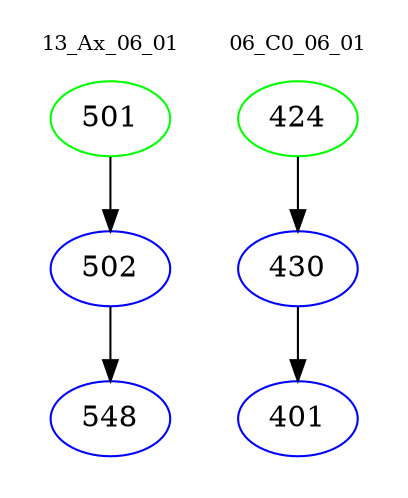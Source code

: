 digraph{
subgraph cluster_0 {
color = white
label = "13_Ax_06_01";
fontsize=10;
T0_501 [label="501", color="green"]
T0_501 -> T0_502 [color="black"]
T0_502 [label="502", color="blue"]
T0_502 -> T0_548 [color="black"]
T0_548 [label="548", color="blue"]
}
subgraph cluster_1 {
color = white
label = "06_C0_06_01";
fontsize=10;
T1_424 [label="424", color="green"]
T1_424 -> T1_430 [color="black"]
T1_430 [label="430", color="blue"]
T1_430 -> T1_401 [color="black"]
T1_401 [label="401", color="blue"]
}
}
